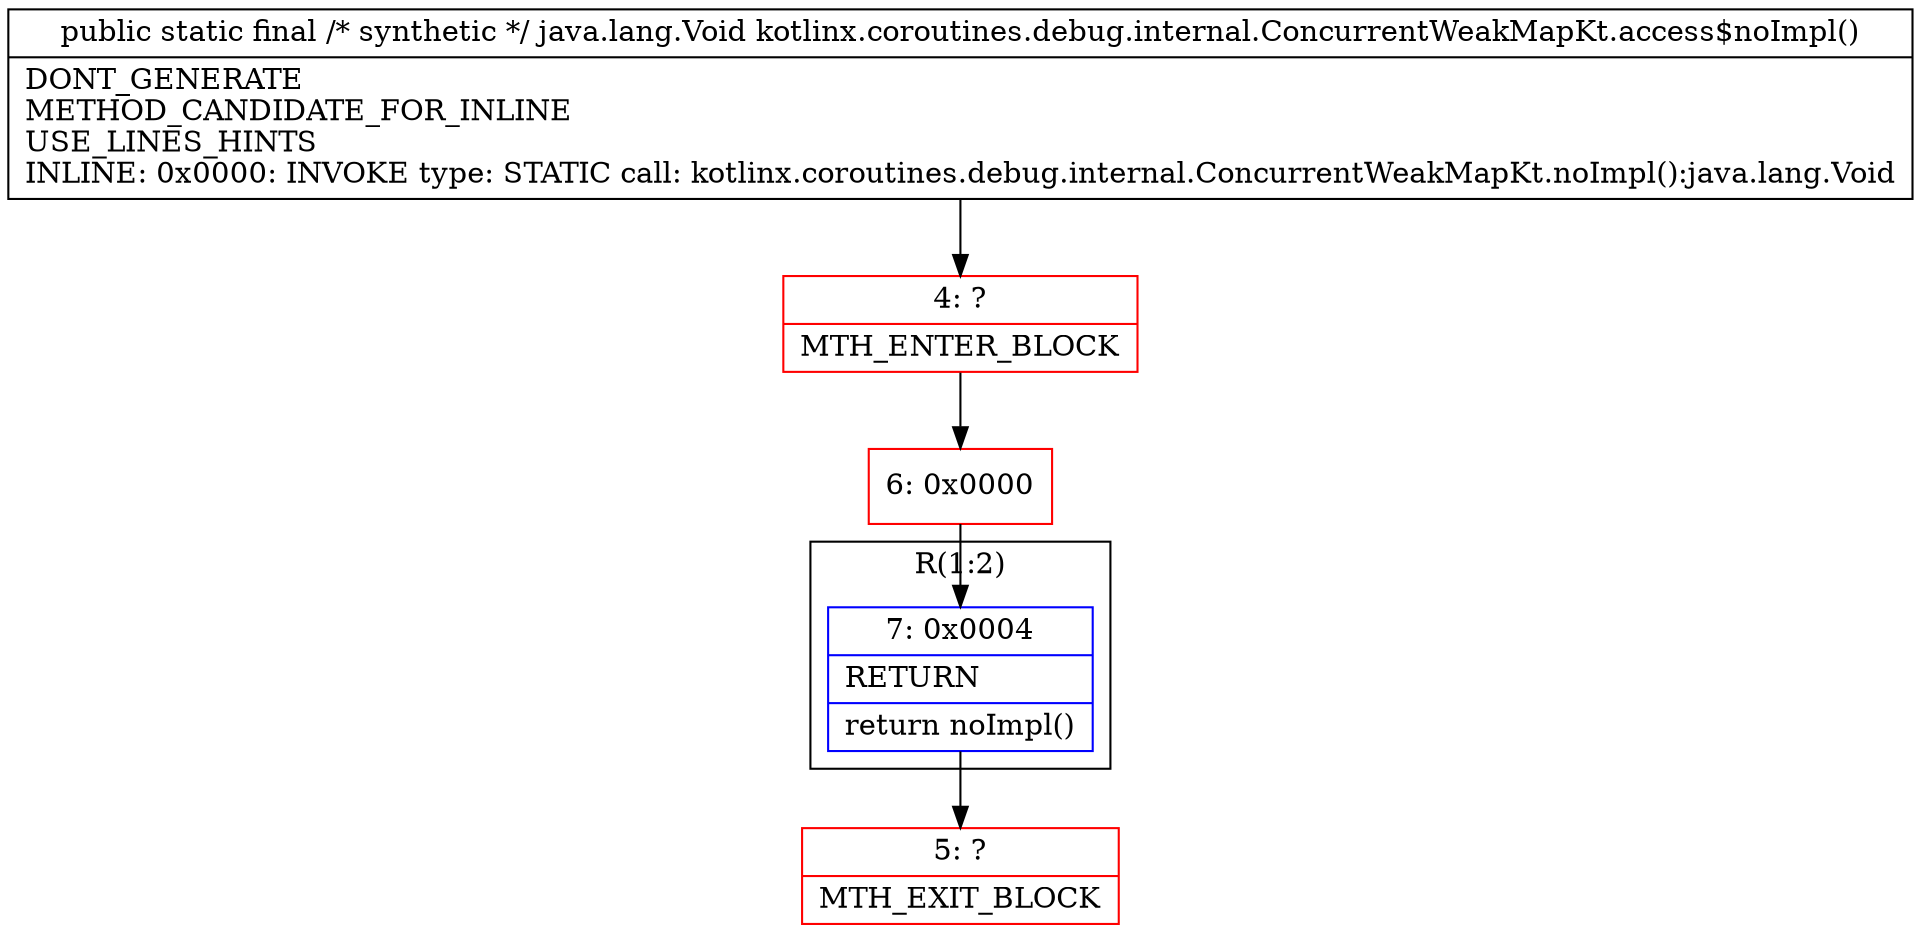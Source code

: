 digraph "CFG forkotlinx.coroutines.debug.internal.ConcurrentWeakMapKt.access$noImpl()Ljava\/lang\/Void;" {
subgraph cluster_Region_2141696403 {
label = "R(1:2)";
node [shape=record,color=blue];
Node_7 [shape=record,label="{7\:\ 0x0004|RETURN\l|return noImpl()\l}"];
}
Node_4 [shape=record,color=red,label="{4\:\ ?|MTH_ENTER_BLOCK\l}"];
Node_6 [shape=record,color=red,label="{6\:\ 0x0000}"];
Node_5 [shape=record,color=red,label="{5\:\ ?|MTH_EXIT_BLOCK\l}"];
MethodNode[shape=record,label="{public static final \/* synthetic *\/ java.lang.Void kotlinx.coroutines.debug.internal.ConcurrentWeakMapKt.access$noImpl()  | DONT_GENERATE\lMETHOD_CANDIDATE_FOR_INLINE\lUSE_LINES_HINTS\lINLINE: 0x0000: INVOKE   type: STATIC call: kotlinx.coroutines.debug.internal.ConcurrentWeakMapKt.noImpl():java.lang.Void\l}"];
MethodNode -> Node_4;Node_7 -> Node_5;
Node_4 -> Node_6;
Node_6 -> Node_7;
}

